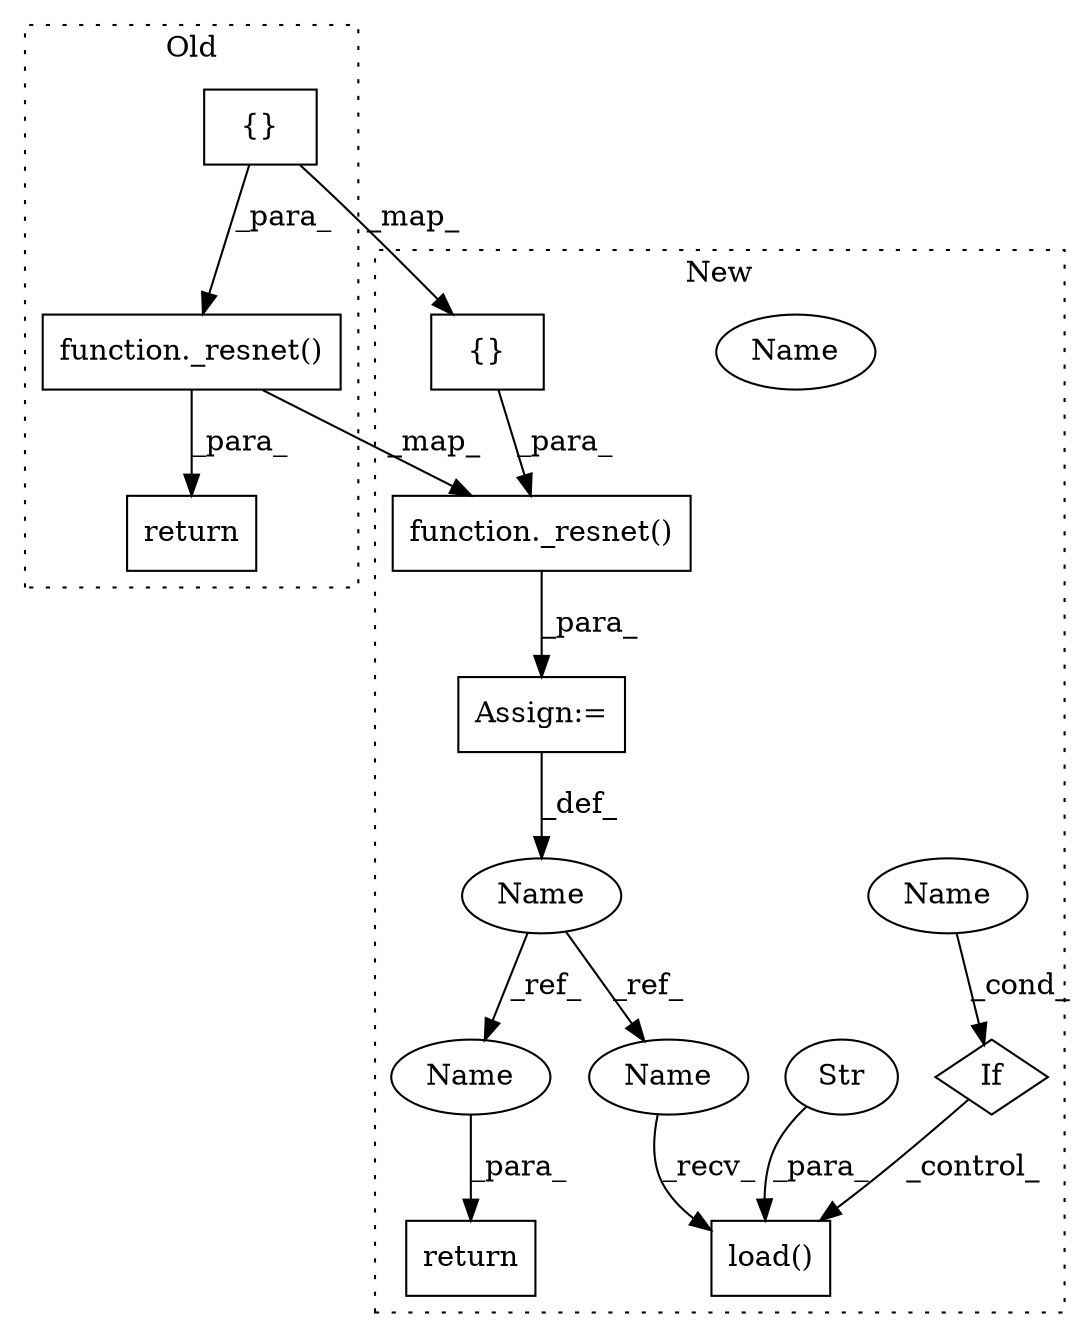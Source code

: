 digraph G {
subgraph cluster0 {
1 [label="return" a="93" s="6825" l="7" shape="box"];
9 [label="{}" a="59" s="6853,6864" l="1,0" shape="box"];
11 [label="function._resnet()" a="75" s="6832,6865" l="9,11" shape="box"];
label = "Old";
style="dotted";
}
subgraph cluster1 {
2 [label="load()" a="75" s="7008,7045" l="11,1" shape="box"];
3 [label="If" a="96" s="6993" l="3" shape="diamond"];
4 [label="Name" a="87" s="6996" l="10" shape="ellipse"];
5 [label="Str" a="66" s="7019" l="26" shape="ellipse"];
6 [label="Name" a="87" s="6937" l="5" shape="ellipse"];
7 [label="return" a="93" s="7051" l="7" shape="box"];
8 [label="Assign:=" a="68" s="6942" l="3" shape="box"];
10 [label="{}" a="59" s="6965,6976" l="1,0" shape="box"];
12 [label="function._resnet()" a="75" s="6945,6977" l="8,11" shape="box"];
13 [label="Name" a="87" s="6996" l="10" shape="ellipse"];
14 [label="Name" a="87" s="7008" l="5" shape="ellipse"];
15 [label="Name" a="87" s="7058" l="5" shape="ellipse"];
label = "New";
style="dotted";
}
3 -> 2 [label="_control_"];
5 -> 2 [label="_para_"];
6 -> 14 [label="_ref_"];
6 -> 15 [label="_ref_"];
8 -> 6 [label="_def_"];
9 -> 11 [label="_para_"];
9 -> 10 [label="_map_"];
10 -> 12 [label="_para_"];
11 -> 12 [label="_map_"];
11 -> 1 [label="_para_"];
12 -> 8 [label="_para_"];
13 -> 3 [label="_cond_"];
14 -> 2 [label="_recv_"];
15 -> 7 [label="_para_"];
}